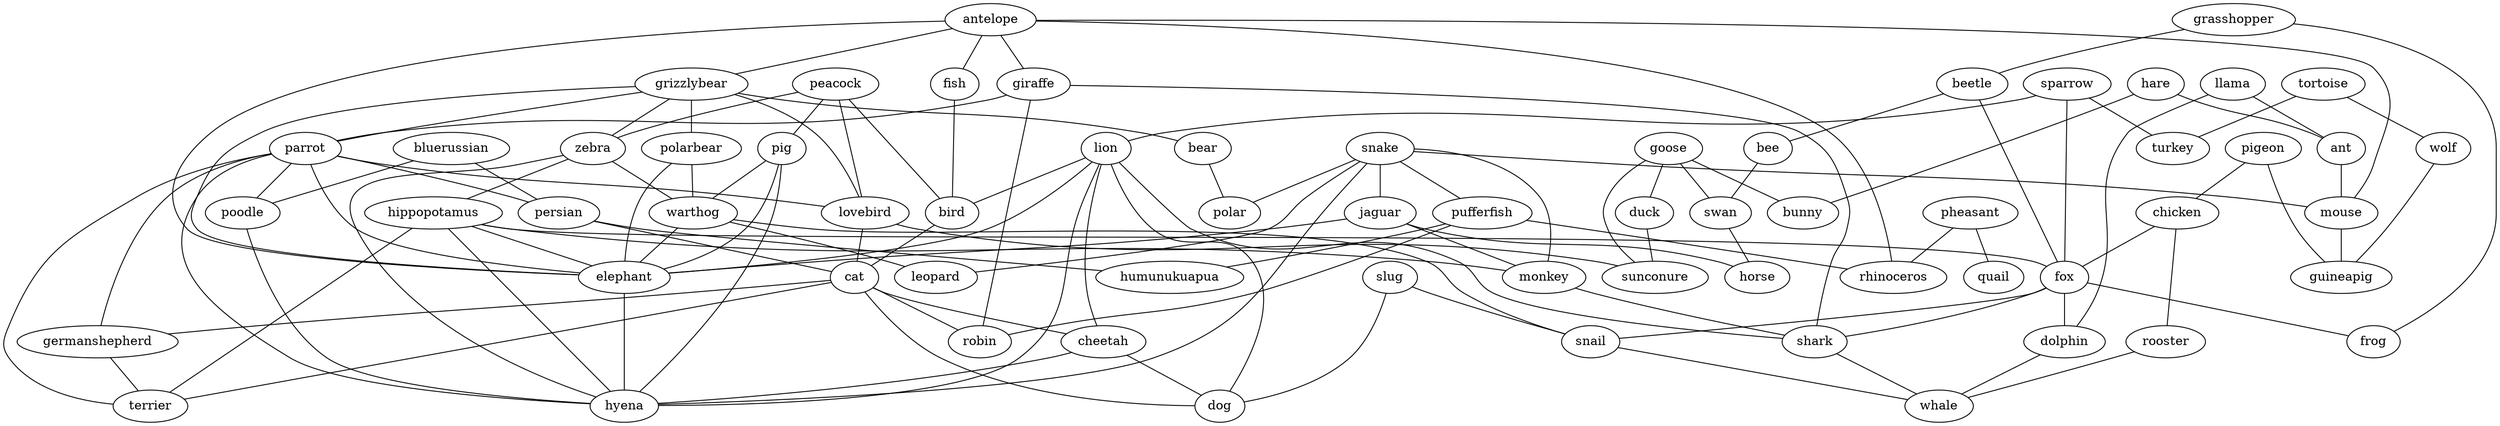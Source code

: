 strict graph  {
	peacock -- zebra	 [weight=1];
	peacock -- lovebird	 [weight=1];
	peacock -- bird	 [weight=1];
	peacock -- pig	 [weight=1];
	antelope -- grizzlybear	 [weight=1];
	antelope -- giraffe	 [weight=1];
	antelope -- fish	 [weight=1];
	antelope -- mouse	 [weight=1];
	antelope -- rhinoceros	 [weight=1];
	antelope -- elephant	 [weight=1];
	pheasant -- quail	 [weight=1];
	pheasant -- rhinoceros	 [weight=1];
	sparrow -- lion	 [weight=1];
	sparrow -- fox	 [weight=1];
	sparrow -- turkey	 [weight=1];
	pigeon -- chicken	 [weight=1];
	pigeon -- guineapig	 [weight=1];
	chicken -- fox	 [weight=1];
	chicken -- rooster	 [weight=1];
	grizzlybear -- bear	 [weight=1];
	grizzlybear -- parrot	 [weight=1];
	grizzlybear -- zebra	 [weight=1];
	grizzlybear -- lovebird	 [weight=1];
	grizzlybear -- polarbear	 [weight=1];
	grizzlybear -- elephant	 [weight=1];
	bear -- polar	 [weight=1];
	giraffe -- parrot	 [weight=1];
	giraffe -- robin	 [weight=1];
	giraffe -- shark	 [weight=1];
	snake -- jaguar	 [weight=1];
	snake -- polar	 [weight=1];
	snake -- monkey	 [weight=1];
	snake -- pufferfish	 [weight=1];
	snake -- mouse	 [weight=1];
	snake -- leopard	 [weight=1];
	snake -- hyena	 [weight=1];
	llama -- dolphin	 [weight=1];
	llama -- ant	 [weight=1];
	jaguar -- horse	 [weight=1];
	jaguar -- monkey	 [weight=1];
	jaguar -- elephant	 [weight=1];
	parrot -- persian	 [weight=1];
	parrot -- lovebird	 [weight=1];
	parrot -- poodle	 [weight=1];
	parrot -- elephant	 [weight=1];
	parrot -- germanshepherd	 [weight=1];
	parrot -- terrier	 [weight=1];
	parrot -- hyena	 [weight=1];
	bluerussian -- persian	 [weight=1];
	bluerussian -- poodle	 [weight=1];
	fish -- bird	 [weight=1];
	grasshopper -- beetle	 [weight=1];
	grasshopper -- frog	 [weight=1];
	goose -- swan	 [weight=1];
	goose -- duck	 [weight=1];
	goose -- sunconure	 [weight=1];
	goose -- bunny	 [weight=1];
	lion -- bird	 [weight=1];
	lion -- shark	 [weight=1];
	lion -- elephant	 [weight=1];
	lion -- cheetah	 [weight=1];
	lion -- dog	 [weight=1];
	lion -- hyena	 [weight=1];
	persian -- cat	 [weight=1];
	persian -- humunukuapua	 [weight=1];
	zebra -- hippopotamus	 [weight=1];
	zebra -- warthog	 [weight=1];
	zebra -- hyena	 [weight=1];
	beetle -- bee	 [weight=1];
	beetle -- fox	 [weight=1];
	bee -- swan	 [weight=1];
	hippopotamus -- fox	 [weight=1];
	hippopotamus -- monkey	 [weight=1];
	hippopotamus -- elephant	 [weight=1];
	hippopotamus -- terrier	 [weight=1];
	hippopotamus -- hyena	 [weight=1];
	fox -- frog	 [weight=1];
	fox -- shark	 [weight=1];
	fox -- dolphin	 [weight=1];
	fox -- snail	 [weight=1];
	lovebird -- sunconure	 [weight=1];
	lovebird -- cat	 [weight=1];
	bird -- cat	 [weight=1];
	slug -- snail	 [weight=1];
	slug -- dog	 [weight=1];
	tortoise -- wolf	 [weight=1];
	tortoise -- turkey	 [weight=1];
	wolf -- guineapig	 [weight=1];
	swan -- horse	 [weight=1];
	duck -- sunconure	 [weight=1];
	monkey -- shark	 [weight=1];
	poodle -- hyena	 [weight=1];
	hare -- ant	 [weight=1];
	hare -- bunny	 [weight=1];
	polarbear -- warthog	 [weight=1];
	polarbear -- elephant	 [weight=1];
	pufferfish -- robin	 [weight=1];
	pufferfish -- humunukuapua	 [weight=1];
	pufferfish -- rhinoceros	 [weight=1];
	rooster -- whale	 [weight=1];
	cat -- robin	 [weight=1];
	cat -- cheetah	 [weight=1];
	cat -- germanshepherd	 [weight=1];
	cat -- terrier	 [weight=1];
	cat -- dog	 [weight=1];
	shark -- whale	 [weight=1];
	dolphin -- whale	 [weight=1];
	pig -- warthog	 [weight=1];
	pig -- elephant	 [weight=1];
	pig -- hyena	 [weight=1];
	ant -- mouse	 [weight=1];
	warthog -- elephant	 [weight=1];
	warthog -- snail	 [weight=1];
	warthog -- leopard	 [weight=1];
	mouse -- guineapig	 [weight=1];
	elephant -- hyena	 [weight=1];
	cheetah -- dog	 [weight=1];
	cheetah -- hyena	 [weight=1];
	germanshepherd -- terrier	 [weight=1];
	snail -- whale	 [weight=1];
}
